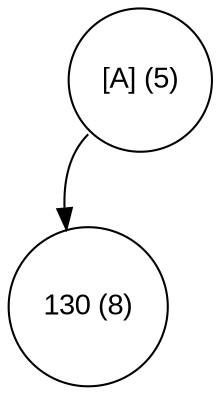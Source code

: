 digraph move_up {
	node [fontname="Arial", shape="circle", width=0.5]; 

	0 [label = "[A] (5)"];
	0:sw -> 1;
	1 [label = "130 (8)"];
}
